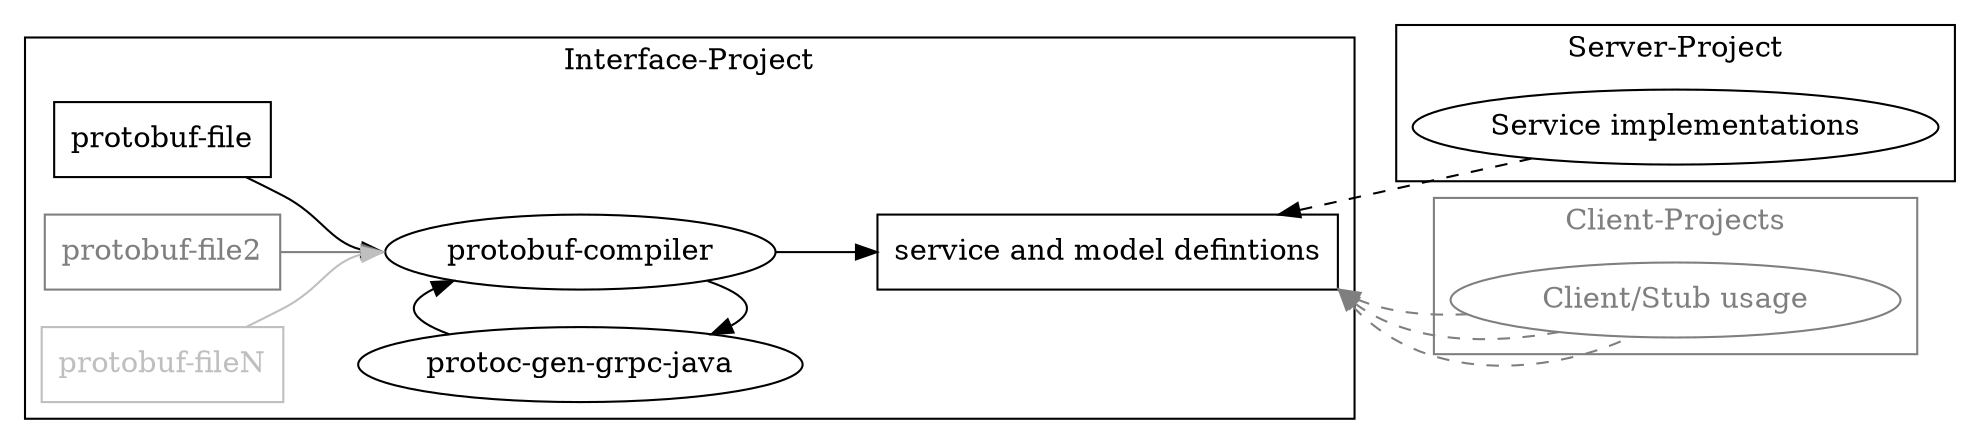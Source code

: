 digraph serversetup {

	rankdir=LR;

	compond=true;

	subgraph cluster_interface {

		label="Interface-Project";

		protofile [label="protobuf-file", shape=box, URL="https://developers.google.com/protocol-buffers/docs/proto3#simple", target="_blank"];

		protofile2 [label="protobuf-file2", shape=box, color="gray50", fontcolor="gray50", fillcolor="white", URL="https://developers.google.com/protocol-buffers/docs/proto3#services", target="_blank"];
		protofileN [label="protobuf-fileN", shape=box, color="gray75", fontcolor="gray75", fillcolor="white", URL="https://developers.google.com/protocol-buffers/docs/javatutorial", target="_blank"];

		{
			rank=same;
			protoc [label="protobuf-compiler", URL="https://mvnrepository.com/artifact/com.google.protobuf/protoc", target="_blank"];
			grpcc [label="protoc-gen-grpc-java", URL="https://mvnrepository.com/artifact/io.grpc/protoc-gen-grpc-java", target="_blank"];
		}

		servicemodel [label="service and model defintions", shape=box, URL="https://github.com/grpc/grpc-java/blob/master/README.md#generated-code", target="_blank"];

		protofile -> protoc:w;
		protofile2 -> protoc:w [color="gray50"];
		protofileN -> protoc:w [color="gray75"];

		protoc -> grpcc;
		grpcc -> protoc;

		protoc -> servicemodel;

	}

	subgraph cluster_server {

		label="Server-Project"

		serviceimpl [label="Service implementations", width="3", URL="https://github.com/grpc-ecosystem/grpc-spring/blob/master/grpc-server-spring-boot-starter/src/main/java/net/devh/boot/grpc/server/service/GrpcService.java#L49", target="_blank"];

		servicemodel -> serviceimpl [style=dashed, dir=back];

	}

	subgraph cluster_clients {

		label="Client-Projects";
		color="gray50";
		fillColor="white";
		fontcolor="gray50";

		clientfield [label="Client/Stub usage", width="3", color="gray50", fontcolor="gray50",fillcolor="white", URL="https://github.com/grpc-ecosystem/grpc-spring/blob/master/grpc-client-spring-boot-starter/src/main/java/net/devh/boot/grpc/client/inject/GrpcClient.java#L69", target="_blank"];

		servicemodel:se -> clientfield[style=dashed, dir=back, color="gray50"];
		servicemodel:se -> clientfield[style=dashed, dir=back, color="gray50", weight=0];
		servicemodel:se -> clientfield[style=dashed, dir=back, color="gray50", weight=0];

	}

}